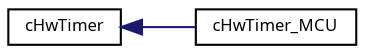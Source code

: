 digraph "Graphical Class Hierarchy"
{
  edge [fontname="Sans",fontsize="8",labelfontname="Sans",labelfontsize="8"];
  node [fontname="Sans",fontsize="8",shape=record];
  rankdir="LR";
  Node1 [label="cHwTimer",height=0.2,width=0.4,color="black", fillcolor="white", style="filled",URL="$classc_hw_timer.html",tooltip="Abstract class supporting timer hardware. "];
  Node1 -> Node2 [dir="back",color="midnightblue",fontsize="8",style="solid",fontname="Sans"];
  Node2 [label="cHwTimer_MCU",height=0.2,width=0.4,color="black", fillcolor="white", style="filled",URL="$classc_hw_timer___m_c_u.html",tooltip="Implementation of a timer. "];
}
